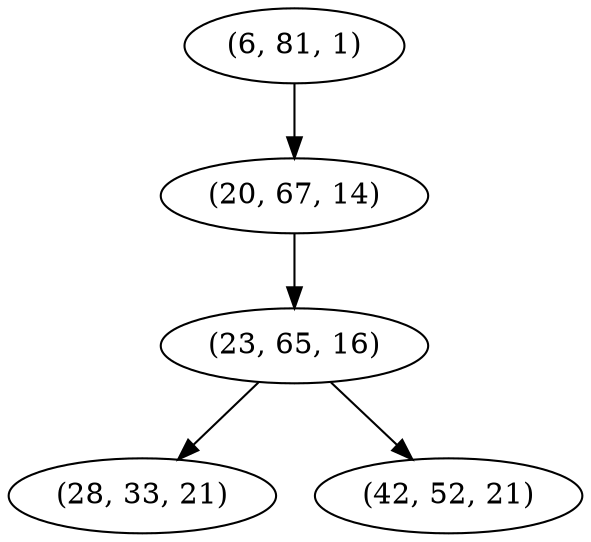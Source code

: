digraph tree {
    "(6, 81, 1)";
    "(20, 67, 14)";
    "(23, 65, 16)";
    "(28, 33, 21)";
    "(42, 52, 21)";
    "(6, 81, 1)" -> "(20, 67, 14)";
    "(20, 67, 14)" -> "(23, 65, 16)";
    "(23, 65, 16)" -> "(28, 33, 21)";
    "(23, 65, 16)" -> "(42, 52, 21)";
}
